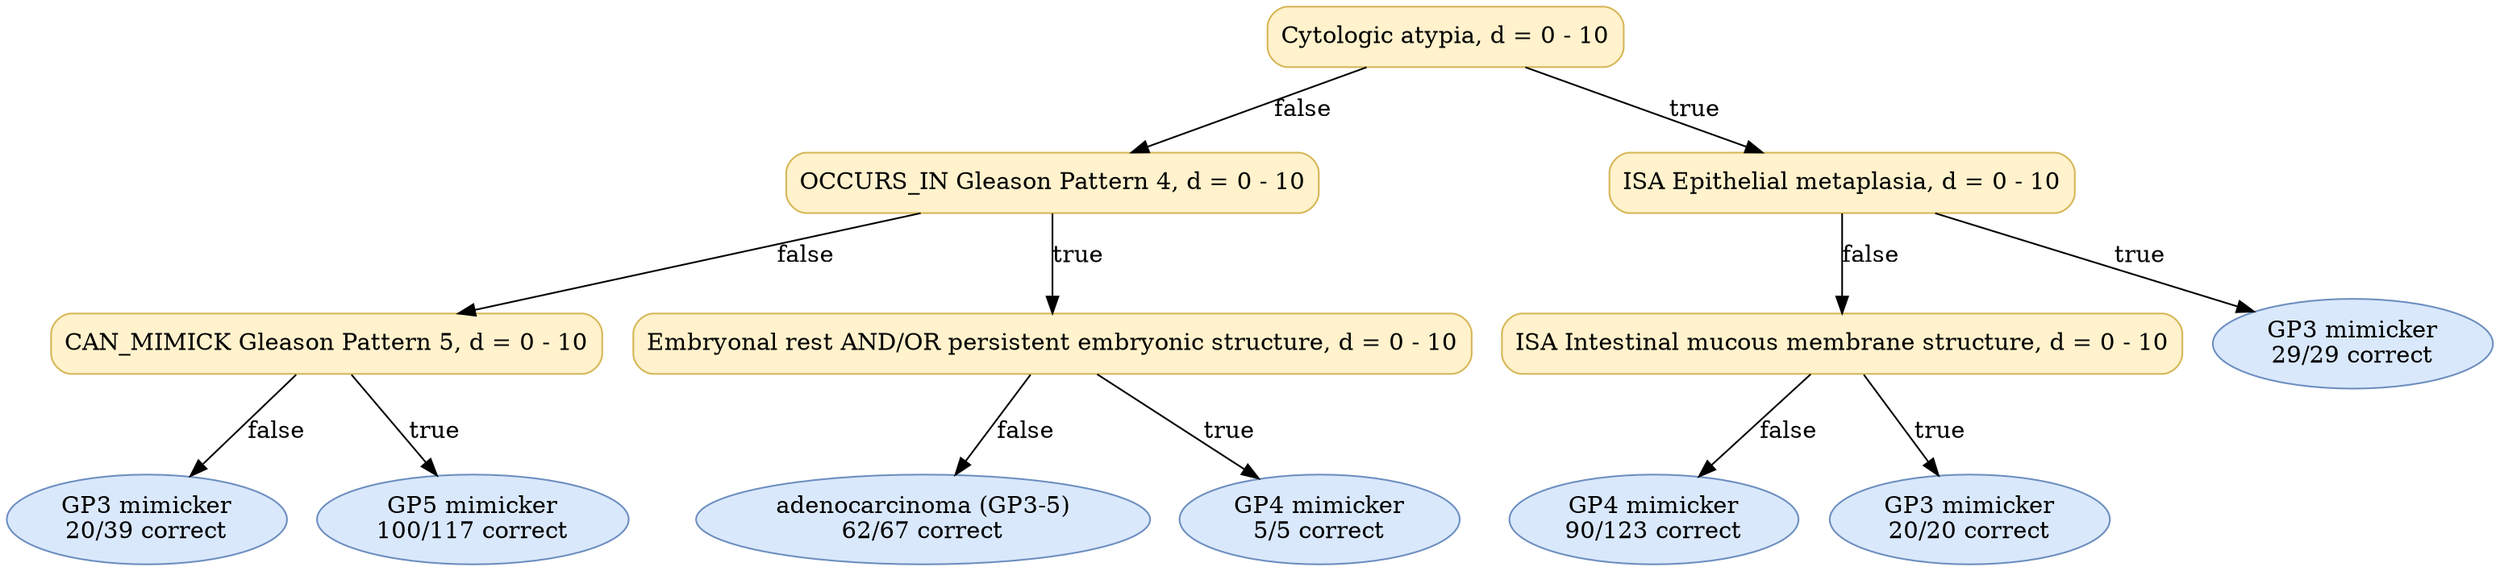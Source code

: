 digraph "DT" {
fontname="Times-Roman";
label="";
node [fontname="Times-Roman"];
Node1 [color="#D6B656", fillcolor="#FFF2CC", label="Cytologic atypia, d = 0 - 10", shape="box", style="rounded,filled"];
Node2 [color="#D6B656", fillcolor="#FFF2CC", label="OCCURS_IN Gleason Pattern 4, d = 0 - 10", shape="box", style="rounded,filled"];
Node3 [color="#D6B656", fillcolor="#FFF2CC", label="CAN_MIMICK Gleason Pattern 5, d = 0 - 10", shape="box", style="rounded,filled"];
Node4 [color="#6C8EBF", fillcolor="#DAE8FC", label=<GP3 mimicker<br/>20/39 correct>, shape="ellipse", style="rounded,filled"];
Node5 [color="#6C8EBF", fillcolor="#DAE8FC", label=<GP5 mimicker<br/>100/117 correct>, shape="ellipse", style="rounded,filled"];
Node6 [color="#D6B656", fillcolor="#FFF2CC", label="Embryonal rest AND/OR persistent embryonic structure, d = 0 - 10", shape="box", style="rounded,filled"];
Node7 [color="#6C8EBF", fillcolor="#DAE8FC", label=<adenocarcinoma (GP3-5)<br/>62/67 correct>, shape="ellipse", style="rounded,filled"];
Node8 [color="#6C8EBF", fillcolor="#DAE8FC", label=<GP4 mimicker<br/>5/5 correct>, shape="ellipse", style="rounded,filled"];
Node9 [color="#D6B656", fillcolor="#FFF2CC", label="ISA Epithelial metaplasia, d = 0 - 10", shape="box", style="rounded,filled"];
Node10 [color="#D6B656", fillcolor="#FFF2CC", label="ISA Intestinal mucous membrane structure, d = 0 - 10", shape="box", style="rounded,filled"];
Node11 [color="#6C8EBF", fillcolor="#DAE8FC", label=<GP4 mimicker<br/>90/123 correct>, shape="ellipse", style="rounded,filled"];
Node12 [color="#6C8EBF", fillcolor="#DAE8FC", label=<GP3 mimicker<br/>20/20 correct>, shape="ellipse", style="rounded,filled"];
Node13 [color="#6C8EBF", fillcolor="#DAE8FC", label=<GP3 mimicker<br/>29/29 correct>, shape="ellipse", style="rounded,filled"];
Node1 -> Node2  [key=0, label="false"];
Node1 -> Node9  [key=0, label="true"];
Node2 -> Node3  [key=0, label="false"];
Node2 -> Node6  [key=0, label="true"];
Node3 -> Node4  [key=0, label="false"];
Node3 -> Node5  [key=0, label="true"];
Node6 -> Node7  [key=0, label="false"];
Node6 -> Node8  [key=0, label="true"];
Node9 -> Node10  [key=0, label="false"];
Node9 -> Node13  [key=0, label="true"];
Node10 -> Node11  [key=0, label="false"];
Node10 -> Node12  [key=0, label="true"];
}
